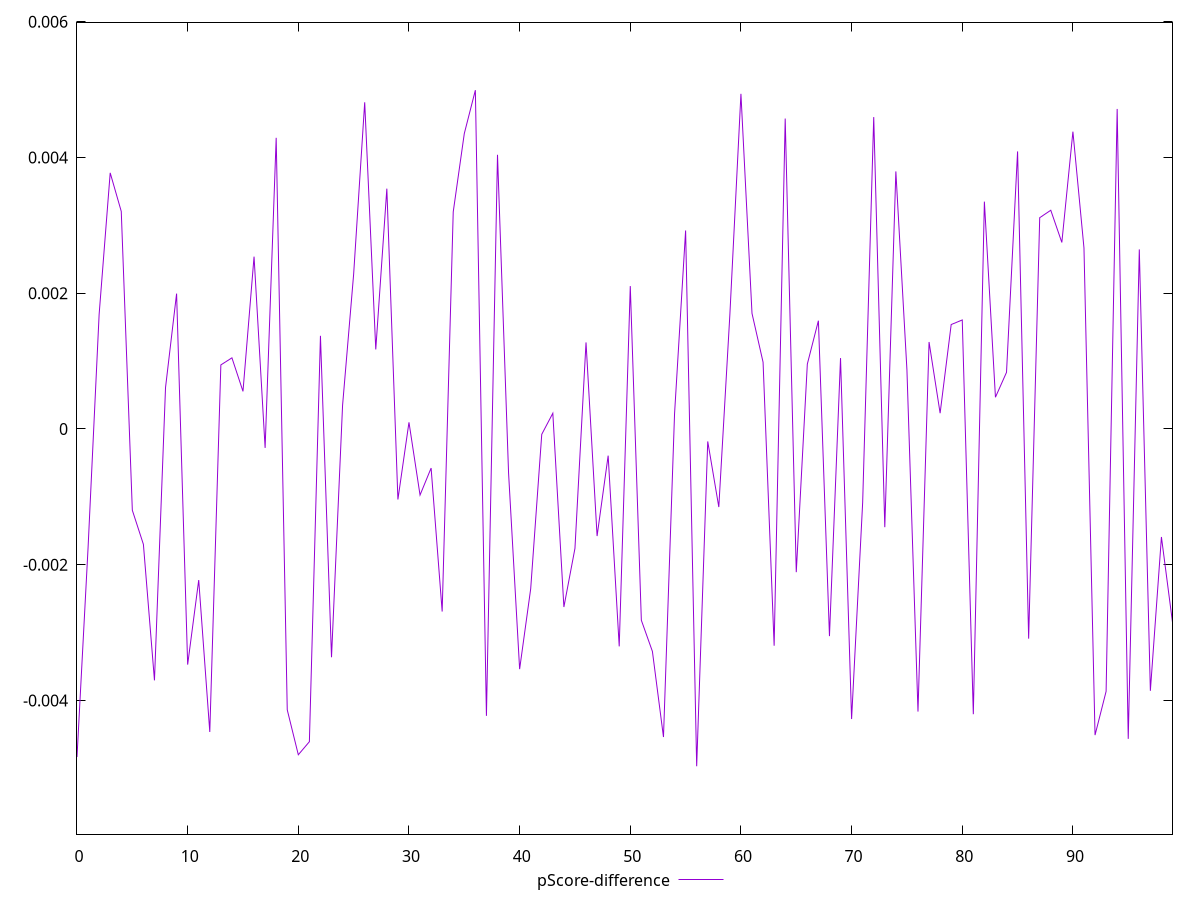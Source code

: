 reset

$pScoreDifference <<EOF
0 -0.004832458771382386
1 -0.0017501599120557376
2 0.0016877330971036275
3 0.003772436928177997
4 0.003204596474382704
5 -0.0011978131057080454
6 -0.0016994346216221978
7 -0.003703079429329459
8 0.0006100079675047526
9 0.001993724552697307
10 -0.003471267541281353
11 -0.002225643216418216
12 -0.004463521226305778
13 0.000943357982917753
14 0.0010476105914251632
15 0.0005537417231026298
16 0.002538101296734818
17 -0.00027885095840696206
18 0.004288979424689532
19 -0.004137578901047767
20 -0.0047991661213001024
21 -0.004606744739911461
22 0.0013715087296513606
23 -0.0033628497157175696
24 0.0003478009867025067
25 0.0022793958600221265
26 0.004811403956984983
27 0.001171505524014349
28 0.0035396080970991894
29 -0.0010389039652556331
30 0.0000978600758409498
31 -0.0009736966169065497
32 -0.0005761938086372154
33 -0.002689568876924453
34 0.003197806966943717
35 0.0043512790111448485
36 0.004990254723294341
37 -0.004226500654947396
38 0.004038714573863844
39 -0.0006463463547277115
40 -0.0035377761882751657
41 -0.0023544858920012124
42 -0.00007883303242123274
43 0.0002312128491354093
44 -0.0026230232073957693
45 -0.00175972126535745
46 0.0012745202932989974
47 -0.0015775274884478607
48 -0.0003929100296921062
49 -0.003202877162671758
50 0.0021046423967491235
51 -0.002818157609094818
52 -0.003276945845869683
53 -0.004537990572860584
54 0.0002223397772856961
55 0.0029231956226545286
56 -0.0049683902160829185
57 -0.00018373777229863109
58 -0.0011503003942147094
59 0.0016854596799408261
60 0.004936603299692088
61 0.0017023424410365084
62 0.0009828877771342337
63 -0.0031932375856228434
64 0.004572157717835146
65 -0.002110008928978946
66 0.0009559261985536138
67 0.0015948688185561943
68 -0.003051324172317571
69 0.0010443446489769026
70 -0.004272726978082897
71 -0.0010829926901040343
72 0.0045942268362116345
73 -0.0014467974151855523
74 0.0037936372550522734
75 0.0008724971324564068
76 -0.004163067909869422
77 0.001280770598370451
78 0.00023228680765230436
79 0.0015380582611302374
80 0.0016056752634504567
81 -0.004202048463909369
82 0.0033488319331804184
83 0.0004670414105197862
84 0.0008339860048118819
85 0.00408790730921782
86 -0.003088525851000612
87 0.0031122144956602926
88 0.003221519374822235
89 0.002747284218931667
90 0.004379435669182419
91 0.002665624248854803
92 -0.004509680772013247
93 -0.0038654160243144497
94 0.004713810416490605
95 -0.004564774869349808
96 0.002645142250685184
97 -0.00385721662631916
98 -0.0015915409556278015
99 -0.002848304191023554
EOF

set key outside below
set xrange [0:99]
set yrange [-0.0059683902160829186:0.005990254723294341]
set trange [-0.0059683902160829186:0.005990254723294341]
set terminal svg size 640, 500 enhanced background rgb 'white'
set output "report_00025_2021-02-22T21:38:55.199Z/total-blocking-time/samples/pages+cached/pScore-difference/values.svg"

plot $pScoreDifference title "pScore-difference" with line

reset
